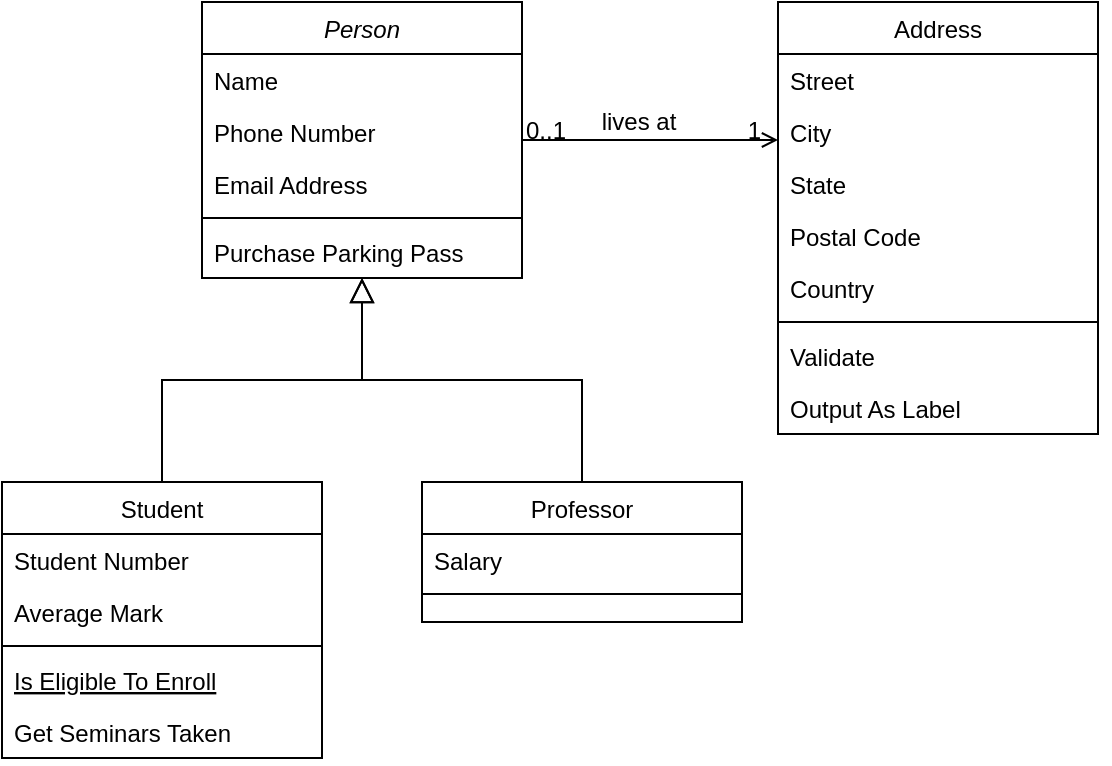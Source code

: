 <mxfile version="15.5.0" type="github" pages="2">
  <diagram id="C5RBs43oDa-KdzZeNtuy" name="Page-1">
    <mxGraphModel dx="1182" dy="732" grid="1" gridSize="10" guides="1" tooltips="1" connect="1" arrows="1" fold="1" page="1" pageScale="1" pageWidth="827" pageHeight="1169" math="0" shadow="0">
      <root>
        <mxCell id="WIyWlLk6GJQsqaUBKTNV-0" />
        <mxCell id="WIyWlLk6GJQsqaUBKTNV-1" parent="WIyWlLk6GJQsqaUBKTNV-0" />
        <mxCell id="zkfFHV4jXpPFQw0GAbJ--0" value="Person" style="swimlane;fontStyle=2;align=center;verticalAlign=top;childLayout=stackLayout;horizontal=1;startSize=26;horizontalStack=0;resizeParent=1;resizeLast=0;collapsible=1;marginBottom=0;rounded=0;shadow=0;strokeWidth=1;" parent="WIyWlLk6GJQsqaUBKTNV-1" vertex="1">
          <mxGeometry x="220" y="120" width="160" height="138" as="geometry">
            <mxRectangle x="230" y="140" width="160" height="26" as="alternateBounds" />
          </mxGeometry>
        </mxCell>
        <mxCell id="zkfFHV4jXpPFQw0GAbJ--1" value="Name" style="text;align=left;verticalAlign=top;spacingLeft=4;spacingRight=4;overflow=hidden;rotatable=0;points=[[0,0.5],[1,0.5]];portConstraint=eastwest;" parent="zkfFHV4jXpPFQw0GAbJ--0" vertex="1">
          <mxGeometry y="26" width="160" height="26" as="geometry" />
        </mxCell>
        <mxCell id="zkfFHV4jXpPFQw0GAbJ--2" value="Phone Number" style="text;align=left;verticalAlign=top;spacingLeft=4;spacingRight=4;overflow=hidden;rotatable=0;points=[[0,0.5],[1,0.5]];portConstraint=eastwest;rounded=0;shadow=0;html=0;" parent="zkfFHV4jXpPFQw0GAbJ--0" vertex="1">
          <mxGeometry y="52" width="160" height="26" as="geometry" />
        </mxCell>
        <mxCell id="zkfFHV4jXpPFQw0GAbJ--3" value="Email Address" style="text;align=left;verticalAlign=top;spacingLeft=4;spacingRight=4;overflow=hidden;rotatable=0;points=[[0,0.5],[1,0.5]];portConstraint=eastwest;rounded=0;shadow=0;html=0;" parent="zkfFHV4jXpPFQw0GAbJ--0" vertex="1">
          <mxGeometry y="78" width="160" height="26" as="geometry" />
        </mxCell>
        <mxCell id="zkfFHV4jXpPFQw0GAbJ--4" value="" style="line;html=1;strokeWidth=1;align=left;verticalAlign=middle;spacingTop=-1;spacingLeft=3;spacingRight=3;rotatable=0;labelPosition=right;points=[];portConstraint=eastwest;" parent="zkfFHV4jXpPFQw0GAbJ--0" vertex="1">
          <mxGeometry y="104" width="160" height="8" as="geometry" />
        </mxCell>
        <mxCell id="zkfFHV4jXpPFQw0GAbJ--5" value="Purchase Parking Pass" style="text;align=left;verticalAlign=top;spacingLeft=4;spacingRight=4;overflow=hidden;rotatable=0;points=[[0,0.5],[1,0.5]];portConstraint=eastwest;" parent="zkfFHV4jXpPFQw0GAbJ--0" vertex="1">
          <mxGeometry y="112" width="160" height="26" as="geometry" />
        </mxCell>
        <mxCell id="zkfFHV4jXpPFQw0GAbJ--6" value="Student" style="swimlane;fontStyle=0;align=center;verticalAlign=top;childLayout=stackLayout;horizontal=1;startSize=26;horizontalStack=0;resizeParent=1;resizeLast=0;collapsible=1;marginBottom=0;rounded=0;shadow=0;strokeWidth=1;" parent="WIyWlLk6GJQsqaUBKTNV-1" vertex="1">
          <mxGeometry x="120" y="360" width="160" height="138" as="geometry">
            <mxRectangle x="130" y="380" width="160" height="26" as="alternateBounds" />
          </mxGeometry>
        </mxCell>
        <mxCell id="zkfFHV4jXpPFQw0GAbJ--7" value="Student Number" style="text;align=left;verticalAlign=top;spacingLeft=4;spacingRight=4;overflow=hidden;rotatable=0;points=[[0,0.5],[1,0.5]];portConstraint=eastwest;" parent="zkfFHV4jXpPFQw0GAbJ--6" vertex="1">
          <mxGeometry y="26" width="160" height="26" as="geometry" />
        </mxCell>
        <mxCell id="zkfFHV4jXpPFQw0GAbJ--8" value="Average Mark" style="text;align=left;verticalAlign=top;spacingLeft=4;spacingRight=4;overflow=hidden;rotatable=0;points=[[0,0.5],[1,0.5]];portConstraint=eastwest;rounded=0;shadow=0;html=0;" parent="zkfFHV4jXpPFQw0GAbJ--6" vertex="1">
          <mxGeometry y="52" width="160" height="26" as="geometry" />
        </mxCell>
        <mxCell id="zkfFHV4jXpPFQw0GAbJ--9" value="" style="line;html=1;strokeWidth=1;align=left;verticalAlign=middle;spacingTop=-1;spacingLeft=3;spacingRight=3;rotatable=0;labelPosition=right;points=[];portConstraint=eastwest;" parent="zkfFHV4jXpPFQw0GAbJ--6" vertex="1">
          <mxGeometry y="78" width="160" height="8" as="geometry" />
        </mxCell>
        <mxCell id="zkfFHV4jXpPFQw0GAbJ--10" value="Is Eligible To Enroll" style="text;align=left;verticalAlign=top;spacingLeft=4;spacingRight=4;overflow=hidden;rotatable=0;points=[[0,0.5],[1,0.5]];portConstraint=eastwest;fontStyle=4" parent="zkfFHV4jXpPFQw0GAbJ--6" vertex="1">
          <mxGeometry y="86" width="160" height="26" as="geometry" />
        </mxCell>
        <mxCell id="zkfFHV4jXpPFQw0GAbJ--11" value="Get Seminars Taken" style="text;align=left;verticalAlign=top;spacingLeft=4;spacingRight=4;overflow=hidden;rotatable=0;points=[[0,0.5],[1,0.5]];portConstraint=eastwest;" parent="zkfFHV4jXpPFQw0GAbJ--6" vertex="1">
          <mxGeometry y="112" width="160" height="26" as="geometry" />
        </mxCell>
        <mxCell id="zkfFHV4jXpPFQw0GAbJ--12" value="" style="endArrow=block;endSize=10;endFill=0;shadow=0;strokeWidth=1;rounded=0;edgeStyle=elbowEdgeStyle;elbow=vertical;" parent="WIyWlLk6GJQsqaUBKTNV-1" source="zkfFHV4jXpPFQw0GAbJ--6" target="zkfFHV4jXpPFQw0GAbJ--0" edge="1">
          <mxGeometry width="160" relative="1" as="geometry">
            <mxPoint x="200" y="203" as="sourcePoint" />
            <mxPoint x="200" y="203" as="targetPoint" />
          </mxGeometry>
        </mxCell>
        <mxCell id="zkfFHV4jXpPFQw0GAbJ--13" value="Professor" style="swimlane;fontStyle=0;align=center;verticalAlign=top;childLayout=stackLayout;horizontal=1;startSize=26;horizontalStack=0;resizeParent=1;resizeLast=0;collapsible=1;marginBottom=0;rounded=0;shadow=0;strokeWidth=1;" parent="WIyWlLk6GJQsqaUBKTNV-1" vertex="1">
          <mxGeometry x="330" y="360" width="160" height="70" as="geometry">
            <mxRectangle x="340" y="380" width="170" height="26" as="alternateBounds" />
          </mxGeometry>
        </mxCell>
        <mxCell id="zkfFHV4jXpPFQw0GAbJ--14" value="Salary" style="text;align=left;verticalAlign=top;spacingLeft=4;spacingRight=4;overflow=hidden;rotatable=0;points=[[0,0.5],[1,0.5]];portConstraint=eastwest;" parent="zkfFHV4jXpPFQw0GAbJ--13" vertex="1">
          <mxGeometry y="26" width="160" height="26" as="geometry" />
        </mxCell>
        <mxCell id="zkfFHV4jXpPFQw0GAbJ--15" value="" style="line;html=1;strokeWidth=1;align=left;verticalAlign=middle;spacingTop=-1;spacingLeft=3;spacingRight=3;rotatable=0;labelPosition=right;points=[];portConstraint=eastwest;" parent="zkfFHV4jXpPFQw0GAbJ--13" vertex="1">
          <mxGeometry y="52" width="160" height="8" as="geometry" />
        </mxCell>
        <mxCell id="zkfFHV4jXpPFQw0GAbJ--16" value="" style="endArrow=block;endSize=10;endFill=0;shadow=0;strokeWidth=1;rounded=0;edgeStyle=elbowEdgeStyle;elbow=vertical;" parent="WIyWlLk6GJQsqaUBKTNV-1" source="zkfFHV4jXpPFQw0GAbJ--13" target="zkfFHV4jXpPFQw0GAbJ--0" edge="1">
          <mxGeometry width="160" relative="1" as="geometry">
            <mxPoint x="210" y="373" as="sourcePoint" />
            <mxPoint x="310" y="271" as="targetPoint" />
          </mxGeometry>
        </mxCell>
        <mxCell id="zkfFHV4jXpPFQw0GAbJ--17" value="Address" style="swimlane;fontStyle=0;align=center;verticalAlign=top;childLayout=stackLayout;horizontal=1;startSize=26;horizontalStack=0;resizeParent=1;resizeLast=0;collapsible=1;marginBottom=0;rounded=0;shadow=0;strokeWidth=1;" parent="WIyWlLk6GJQsqaUBKTNV-1" vertex="1">
          <mxGeometry x="508" y="120" width="160" height="216" as="geometry">
            <mxRectangle x="550" y="140" width="160" height="26" as="alternateBounds" />
          </mxGeometry>
        </mxCell>
        <mxCell id="zkfFHV4jXpPFQw0GAbJ--18" value="Street" style="text;align=left;verticalAlign=top;spacingLeft=4;spacingRight=4;overflow=hidden;rotatable=0;points=[[0,0.5],[1,0.5]];portConstraint=eastwest;" parent="zkfFHV4jXpPFQw0GAbJ--17" vertex="1">
          <mxGeometry y="26" width="160" height="26" as="geometry" />
        </mxCell>
        <mxCell id="zkfFHV4jXpPFQw0GAbJ--19" value="City" style="text;align=left;verticalAlign=top;spacingLeft=4;spacingRight=4;overflow=hidden;rotatable=0;points=[[0,0.5],[1,0.5]];portConstraint=eastwest;rounded=0;shadow=0;html=0;" parent="zkfFHV4jXpPFQw0GAbJ--17" vertex="1">
          <mxGeometry y="52" width="160" height="26" as="geometry" />
        </mxCell>
        <mxCell id="zkfFHV4jXpPFQw0GAbJ--20" value="State" style="text;align=left;verticalAlign=top;spacingLeft=4;spacingRight=4;overflow=hidden;rotatable=0;points=[[0,0.5],[1,0.5]];portConstraint=eastwest;rounded=0;shadow=0;html=0;" parent="zkfFHV4jXpPFQw0GAbJ--17" vertex="1">
          <mxGeometry y="78" width="160" height="26" as="geometry" />
        </mxCell>
        <mxCell id="zkfFHV4jXpPFQw0GAbJ--21" value="Postal Code" style="text;align=left;verticalAlign=top;spacingLeft=4;spacingRight=4;overflow=hidden;rotatable=0;points=[[0,0.5],[1,0.5]];portConstraint=eastwest;rounded=0;shadow=0;html=0;" parent="zkfFHV4jXpPFQw0GAbJ--17" vertex="1">
          <mxGeometry y="104" width="160" height="26" as="geometry" />
        </mxCell>
        <mxCell id="zkfFHV4jXpPFQw0GAbJ--22" value="Country" style="text;align=left;verticalAlign=top;spacingLeft=4;spacingRight=4;overflow=hidden;rotatable=0;points=[[0,0.5],[1,0.5]];portConstraint=eastwest;rounded=0;shadow=0;html=0;" parent="zkfFHV4jXpPFQw0GAbJ--17" vertex="1">
          <mxGeometry y="130" width="160" height="26" as="geometry" />
        </mxCell>
        <mxCell id="zkfFHV4jXpPFQw0GAbJ--23" value="" style="line;html=1;strokeWidth=1;align=left;verticalAlign=middle;spacingTop=-1;spacingLeft=3;spacingRight=3;rotatable=0;labelPosition=right;points=[];portConstraint=eastwest;" parent="zkfFHV4jXpPFQw0GAbJ--17" vertex="1">
          <mxGeometry y="156" width="160" height="8" as="geometry" />
        </mxCell>
        <mxCell id="zkfFHV4jXpPFQw0GAbJ--24" value="Validate" style="text;align=left;verticalAlign=top;spacingLeft=4;spacingRight=4;overflow=hidden;rotatable=0;points=[[0,0.5],[1,0.5]];portConstraint=eastwest;" parent="zkfFHV4jXpPFQw0GAbJ--17" vertex="1">
          <mxGeometry y="164" width="160" height="26" as="geometry" />
        </mxCell>
        <mxCell id="zkfFHV4jXpPFQw0GAbJ--25" value="Output As Label" style="text;align=left;verticalAlign=top;spacingLeft=4;spacingRight=4;overflow=hidden;rotatable=0;points=[[0,0.5],[1,0.5]];portConstraint=eastwest;rounded=1;glass=1;shadow=1;sketch=1;fillColor=none;" parent="zkfFHV4jXpPFQw0GAbJ--17" vertex="1">
          <mxGeometry y="190" width="160" height="26" as="geometry" />
        </mxCell>
        <mxCell id="zkfFHV4jXpPFQw0GAbJ--26" value="" style="endArrow=open;shadow=0;strokeWidth=1;rounded=0;endFill=1;edgeStyle=elbowEdgeStyle;elbow=vertical;" parent="WIyWlLk6GJQsqaUBKTNV-1" source="zkfFHV4jXpPFQw0GAbJ--0" target="zkfFHV4jXpPFQw0GAbJ--17" edge="1">
          <mxGeometry x="0.5" y="41" relative="1" as="geometry">
            <mxPoint x="380" y="192" as="sourcePoint" />
            <mxPoint x="540" y="192" as="targetPoint" />
            <mxPoint x="-40" y="32" as="offset" />
          </mxGeometry>
        </mxCell>
        <mxCell id="zkfFHV4jXpPFQw0GAbJ--27" value="0..1" style="resizable=0;align=left;verticalAlign=bottom;labelBackgroundColor=none;fontSize=12;" parent="zkfFHV4jXpPFQw0GAbJ--26" connectable="0" vertex="1">
          <mxGeometry x="-1" relative="1" as="geometry">
            <mxPoint y="4" as="offset" />
          </mxGeometry>
        </mxCell>
        <mxCell id="zkfFHV4jXpPFQw0GAbJ--28" value="1" style="resizable=0;align=right;verticalAlign=bottom;labelBackgroundColor=none;fontSize=12;" parent="zkfFHV4jXpPFQw0GAbJ--26" connectable="0" vertex="1">
          <mxGeometry x="1" relative="1" as="geometry">
            <mxPoint x="-7" y="4" as="offset" />
          </mxGeometry>
        </mxCell>
        <mxCell id="zkfFHV4jXpPFQw0GAbJ--29" value="lives at" style="text;html=1;resizable=0;points=[];;align=center;verticalAlign=middle;labelBackgroundColor=none;rounded=0;shadow=0;strokeWidth=1;fontSize=12;" parent="zkfFHV4jXpPFQw0GAbJ--26" vertex="1" connectable="0">
          <mxGeometry x="0.5" y="49" relative="1" as="geometry">
            <mxPoint x="-38" y="40" as="offset" />
          </mxGeometry>
        </mxCell>
      </root>
    </mxGraphModel>
  </diagram>
  <diagram id="p9x4NQwnIZ0b6v40NMNX" name="第 2 页">
    <mxGraphModel dx="1182" dy="732" grid="1" gridSize="10" guides="1" tooltips="1" connect="1" arrows="1" fold="1" page="1" pageScale="1" pageWidth="1169" pageHeight="827" math="0" shadow="0">
      <root>
        <mxCell id="plWXUlWeM8wxtltbpkqv-0" />
        <mxCell id="plWXUlWeM8wxtltbpkqv-1" parent="plWXUlWeM8wxtltbpkqv-0" />
        <mxCell id="uWaZPo0VqIMRR5_sUTNV-1" value="ObjectA" style="shape=umlLifeline;perimeter=lifelinePerimeter;whiteSpace=wrap;html=1;container=1;collapsible=0;recursiveResize=0;outlineConnect=0;fillColor=#21C0A5;gradientDirection=south;sketch=1;strokeColor=#006658;fontColor=#5C5C5C;" parent="plWXUlWeM8wxtltbpkqv-1" vertex="1">
          <mxGeometry x="240" y="80" width="100" height="340" as="geometry" />
        </mxCell>
        <mxCell id="uWaZPo0VqIMRR5_sUTNV-2" value="ObjectB" style="shape=umlLifeline;perimeter=lifelinePerimeter;whiteSpace=wrap;html=1;container=1;collapsible=0;recursiveResize=0;outlineConnect=0;fillColor=#21C0A5;gradientDirection=south;sketch=1;strokeColor=#006658;fontColor=#5C5C5C;" parent="plWXUlWeM8wxtltbpkqv-1" vertex="1">
          <mxGeometry x="440" y="80" width="100" height="330" as="geometry" />
        </mxCell>
        <mxCell id="uWaZPo0VqIMRR5_sUTNV-24" value="" style="html=1;points=[];perimeter=orthogonalPerimeter;sketch=1;fillColor=#21C0A5;strokeColor=#006658;fontColor=#5C5C5C;" parent="uWaZPo0VqIMRR5_sUTNV-2" vertex="1">
          <mxGeometry x="45" y="150" width="10" height="60" as="geometry" />
        </mxCell>
        <mxCell id="uWaZPo0VqIMRR5_sUTNV-25" value="dispatch" style="html=1;verticalAlign=bottom;endArrow=block;rounded=0;sketch=1;strokeColor=#006658;fontColor=#5C5C5C;" parent="uWaZPo0VqIMRR5_sUTNV-2" target="uWaZPo0VqIMRR5_sUTNV-3" edge="1">
          <mxGeometry width="80" relative="1" as="geometry">
            <mxPoint x="60" y="190" as="sourcePoint" />
            <mxPoint x="140" y="190" as="targetPoint" />
          </mxGeometry>
        </mxCell>
        <mxCell id="uWaZPo0VqIMRR5_sUTNV-3" value="ObjectC" style="shape=umlLifeline;perimeter=lifelinePerimeter;whiteSpace=wrap;html=1;container=1;collapsible=0;recursiveResize=0;outlineConnect=0;fillColor=#21C0A5;gradientDirection=south;sketch=1;strokeColor=#006658;fontColor=#5C5C5C;" parent="plWXUlWeM8wxtltbpkqv-1" vertex="1">
          <mxGeometry x="620" y="80" width="100" height="340" as="geometry" />
        </mxCell>
        <mxCell id="uWaZPo0VqIMRR5_sUTNV-22" value="dispatch" style="html=1;verticalAlign=bottom;startArrow=oval;endArrow=block;startSize=8;rounded=0;sketch=1;strokeColor=#006658;fontColor=#5C5C5C;" parent="plWXUlWeM8wxtltbpkqv-1" target="uWaZPo0VqIMRR5_sUTNV-2" edge="1">
          <mxGeometry relative="1" as="geometry">
            <mxPoint x="290" y="240" as="sourcePoint" />
            <mxPoint x="420" y="240" as="targetPoint" />
          </mxGeometry>
        </mxCell>
        <mxCell id="uWaZPo0VqIMRR5_sUTNV-26" value="return" style="html=1;verticalAlign=bottom;endArrow=open;dashed=1;endSize=8;rounded=0;sketch=1;strokeColor=#006658;fontColor=#5C5C5C;" parent="plWXUlWeM8wxtltbpkqv-1" target="uWaZPo0VqIMRR5_sUTNV-1" edge="1">
          <mxGeometry relative="1" as="geometry">
            <mxPoint x="480" y="280" as="sourcePoint" />
            <mxPoint x="400" y="280" as="targetPoint" />
          </mxGeometry>
        </mxCell>
        <mxCell id="rw-Ugh72V7h52GSJYXXI-6" style="edgeStyle=orthogonalEdgeStyle;curved=0;rounded=1;sketch=0;orthogonalLoop=1;jettySize=auto;html=1;entryX=0.5;entryY=0;entryDx=0;entryDy=0;fontColor=#5C5C5C;strokeColor=#006658;fillColor=#21C0A5;" edge="1" parent="plWXUlWeM8wxtltbpkqv-1" source="rw-Ugh72V7h52GSJYXXI-0" target="rw-Ugh72V7h52GSJYXXI-1">
          <mxGeometry relative="1" as="geometry" />
        </mxCell>
        <mxCell id="rw-Ugh72V7h52GSJYXXI-0" value="State" style="html=1;align=center;verticalAlign=top;rounded=1;absoluteArcSize=1;arcSize=10;dashed=0;sketch=1;fillColor=#21C0A5;strokeColor=#006658;fontColor=#5C5C5C;" vertex="1" parent="plWXUlWeM8wxtltbpkqv-1">
          <mxGeometry x="175" y="470" width="140" height="40" as="geometry" />
        </mxCell>
        <mxCell id="rw-Ugh72V7h52GSJYXXI-7" style="edgeStyle=orthogonalEdgeStyle;curved=0;rounded=1;sketch=0;orthogonalLoop=1;jettySize=auto;html=1;fontColor=#5C5C5C;strokeColor=#006658;fillColor=#21C0A5;" edge="1" parent="plWXUlWeM8wxtltbpkqv-1" source="rw-Ugh72V7h52GSJYXXI-1" target="rw-Ugh72V7h52GSJYXXI-2">
          <mxGeometry relative="1" as="geometry" />
        </mxCell>
        <mxCell id="rw-Ugh72V7h52GSJYXXI-1" value="State" style="html=1;align=center;verticalAlign=top;rounded=1;absoluteArcSize=1;arcSize=10;dashed=0;sketch=1;fillColor=#21C0A5;strokeColor=#006658;fontColor=#5C5C5C;" vertex="1" parent="plWXUlWeM8wxtltbpkqv-1">
          <mxGeometry x="175" y="570" width="140" height="40" as="geometry" />
        </mxCell>
        <mxCell id="rw-Ugh72V7h52GSJYXXI-8" style="edgeStyle=orthogonalEdgeStyle;curved=0;rounded=1;sketch=0;orthogonalLoop=1;jettySize=auto;html=1;entryX=0;entryY=0.5;entryDx=0;entryDy=0;fontColor=#5C5C5C;strokeColor=#006658;fillColor=#21C0A5;" edge="1" parent="plWXUlWeM8wxtltbpkqv-1" source="rw-Ugh72V7h52GSJYXXI-2" target="rw-Ugh72V7h52GSJYXXI-3">
          <mxGeometry relative="1" as="geometry" />
        </mxCell>
        <mxCell id="rw-Ugh72V7h52GSJYXXI-2" value="State" style="html=1;align=center;verticalAlign=top;rounded=1;absoluteArcSize=1;arcSize=10;dashed=0;sketch=1;fillColor=#21C0A5;strokeColor=#006658;fontColor=#5C5C5C;" vertex="1" parent="plWXUlWeM8wxtltbpkqv-1">
          <mxGeometry x="175" y="670" width="140" height="40" as="geometry" />
        </mxCell>
        <mxCell id="rw-Ugh72V7h52GSJYXXI-12" style="edgeStyle=orthogonalEdgeStyle;curved=0;rounded=1;sketch=0;orthogonalLoop=1;jettySize=auto;html=1;entryX=0;entryY=0.5;entryDx=0;entryDy=0;fontColor=#5C5C5C;strokeColor=#006658;fillColor=#21C0A5;" edge="1" parent="plWXUlWeM8wxtltbpkqv-1" source="rw-Ugh72V7h52GSJYXXI-3" target="rw-Ugh72V7h52GSJYXXI-11">
          <mxGeometry relative="1" as="geometry" />
        </mxCell>
        <mxCell id="rw-Ugh72V7h52GSJYXXI-3" value="State" style="html=1;align=center;verticalAlign=top;rounded=1;absoluteArcSize=1;arcSize=10;dashed=0;sketch=1;fillColor=#21C0A5;strokeColor=#006658;fontColor=#5C5C5C;" vertex="1" parent="plWXUlWeM8wxtltbpkqv-1">
          <mxGeometry x="460" y="670" width="140" height="40" as="geometry" />
        </mxCell>
        <mxCell id="rw-Ugh72V7h52GSJYXXI-4" value="" style="ellipse;html=1;shape=startState;fillColor=#000000;strokeColor=#ff0000;rounded=0;sketch=0;fontColor=#5C5C5C;" vertex="1" parent="plWXUlWeM8wxtltbpkqv-1">
          <mxGeometry x="230" y="380" width="30" height="30" as="geometry" />
        </mxCell>
        <mxCell id="rw-Ugh72V7h52GSJYXXI-5" value="" style="edgeStyle=orthogonalEdgeStyle;html=1;verticalAlign=bottom;endArrow=open;endSize=8;strokeColor=#ff0000;rounded=1;sketch=0;fontColor=#5C5C5C;fillColor=#21C0A5;curved=0;" edge="1" source="rw-Ugh72V7h52GSJYXXI-4" parent="plWXUlWeM8wxtltbpkqv-1">
          <mxGeometry relative="1" as="geometry">
            <mxPoint x="245" y="470" as="targetPoint" />
          </mxGeometry>
        </mxCell>
        <mxCell id="rw-Ugh72V7h52GSJYXXI-11" value="" style="ellipse;html=1;shape=endState;fillColor=#000000;strokeColor=#ff0000;rounded=0;sketch=0;fontColor=#5C5C5C;" vertex="1" parent="plWXUlWeM8wxtltbpkqv-1">
          <mxGeometry x="720" y="675" width="30" height="30" as="geometry" />
        </mxCell>
      </root>
    </mxGraphModel>
  </diagram>
</mxfile>
